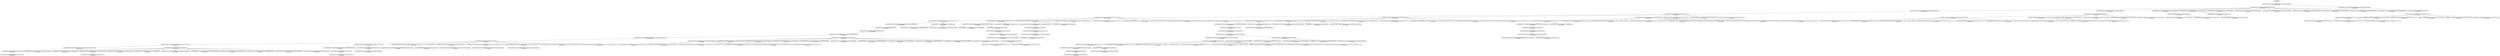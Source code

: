 digraph MCTS {
  node [shape=box, style=rounded];
  0 [label="ROOT
N=300, Q=0.878"];
  1 [label="ComputePathToState#1.ComputePathToState.named_state=gp7_detect_arucomarker
N=300, Q=0.878"];
  2 [label="ComputePathToState#1.ComputePathToState.planning_pipeline=ompl
N=287, Q=0.880"];
  3 [label="ComputePathToState#1.ComputePathToState.planner_id=BKPIECEkConfigDefault
N=255, Q=0.884"];
  4 [label="YaskawaGripperCommand#1.YaskawaGripperCommand.position=0.0
N=254, Q=0.883"];
  5 [label="UpdatePose#1.UpdatePose.update_relative_pose=0.0;0.0;0.115;0.0;0.0;0.0;0.0
N=187, Q=0.886"];
  6 [label="SetPathConstraints#1.SetPathConstraints.joint_constraints=joint_1_s,0.0,0.1,0.1,1.0
N=164, Q=0.889"];
  7 [label="ComputePathToPose#1.ComputePathToPose.planning_pipeline=pilz_industrial_motion_planner
N=159, Q=0.895"];
  8 [label="ComputePathToPose#1.ComputePathToPose.planner_id=PTP
N=158, Q=0.895"];
  9 [label="YaskawaGripperCommand#2.YaskawaGripperCommand.position=0.365
N=157, Q=0.895"];
  10 [label="ComputePathToState#2.ComputePathToState.named_state=gp7_detect_arucomarker
N=156, Q=0.895"];
  11 [label="ComputePathToState#2.ComputePathToState.planning_pipeline=pilz_industrial_motion_planner
N=137, Q=0.901"];
  12 [label="ComputePathToState#2.ComputePathToState.planner_id=PTP
N=136, Q=0.901"];
  13 [label="SetPathConstraints#2.SetPathConstraints.joint_constraints=joint_1_s,0.0,0.1,0.1,1.0
N=115, Q=0.901"];
  14 [label="ComputePathToPose#2.ComputePathToPose.planning_pipeline=pilz_industrial_motion_planner
N=100, Q=0.910"];
  15 [label="ComputePathToPose#2.ComputePathToPose.planner_id=PTP
N=99, Q=0.910"];
  16 [label="YaskawaGripperCommand#3.YaskawaGripperCommand.position=0.0
N=98, Q=0.910"];
  17 [label="ComputePathToPose#2.ComputePathToPose.planning_pipeline=ompl
N=14, Q=0.838"];
  18 [label="ComputePathToPose#2.ComputePathToPose.planner_id=BKPIECEkConfigDefault
N=1, Q=0.811"];
  19 [label="ComputePathToPose#2.ComputePathToPose.planner_id=SBLkConfigDefault
N=1, Q=0.838"];
  20 [label="ComputePathToPose#2.ComputePathToPose.planner_id=RRTstarkConfigDefault
N=3, Q=0.915"];
  21 [label="YaskawaGripperCommand#3.YaskawaGripperCommand.position=0.0
N=2, Q=0.915"];
  22 [label="ComputePathToPose#2.ComputePathToPose.planner_id=ESTkConfigDefault
N=1, Q=0.772"];
  23 [label="ComputePathToPose#2.ComputePathToPose.planner_id=RRTkConfigDefault
N=1, Q=0.842"];
  24 [label="ComputePathToPose#2.ComputePathToPose.planner_id=RRTConnectkConfigDefault
N=1, Q=0.898"];
  25 [label="ComputePathToPose#2.ComputePathToPose.planner_id=PRMstarkConfigDefault
N=1, Q=0.858"];
  26 [label="ComputePathToPose#2.ComputePathToPose.planner_id=PRMkConfigDefault
N=1, Q=0.761"];
  27 [label="ComputePathToPose#2.ComputePathToPose.planner_id=LBKPIECEkConfigDefault
N=1, Q=0.747"];
  28 [label="ComputePathToPose#2.ComputePathToPose.planner_id=KPIECEkConfigDefault
N=1, Q=0.756"];
  29 [label="ComputePathToPose#2.ComputePathToPose.planner_id=TRRTkConfigDefault
N=1, Q=0.887"];
  30 [label="SetPathConstraints#2.SetPathConstraints.joint_constraints=joint_3_s,0.0,0.1,0.1,1.0
N=9, Q=0.892"];
  31 [label="ComputePathToPose#2.ComputePathToPose.planning_pipeline=pilz_industrial_motion_planner
N=6, Q=0.911"];
  32 [label="ComputePathToPose#2.ComputePathToPose.planner_id=PTP
N=5, Q=0.911"];
  33 [label="YaskawaGripperCommand#3.YaskawaGripperCommand.position=0.0
N=4, Q=0.911"];
  34 [label="ComputePathToPose#2.ComputePathToPose.planning_pipeline=ompl
N=2, Q=0.824"];
  35 [label="ComputePathToPose#2.ComputePathToPose.planner_id=BKPIECEkConfigDefault
N=1, Q=0.824"];
  36 [label="SetPathConstraints#2.SetPathConstraints.joint_constraints=joint_1_s,0.0,0.1,0.1,1.0;joint_3_s,0.0,0.1,0.1,1.0;joint_5_s,0.0,0.1,0.1,1.0
N=3, Q=0.902"];
  37 [label="ComputePathToPose#2.ComputePathToPose.planning_pipeline=pilz_industrial_motion_planner
N=1, Q=0.908"];
  38 [label="ComputePathToPose#2.ComputePathToPose.planning_pipeline=ompl
N=1, Q=0.890"];
  39 [label="SetPathConstraints#2.SetPathConstraints.joint_constraints=joint_5_s,0.0,0.1,0.1,1.0
N=2, Q=0.907"];
  40 [label="ComputePathToPose#2.ComputePathToPose.planning_pipeline=pilz_industrial_motion_planner
N=1, Q=0.907"];
  41 [label="SetPathConstraints#2.SetPathConstraints.joint_constraints=joint_3_s,0.0,0.1,0.1,1.0;joint_6_s,0.0,0.1,0.1,1.0
N=2, Q=0.910"];
  42 [label="ComputePathToPose#2.ComputePathToPose.planning_pipeline=pilz_industrial_motion_planner
N=1, Q=0.910"];
  43 [label="SetPathConstraints#2.SetPathConstraints.joint_constraints=joint_1_s,0.0,0.1,0.1,1.0;joint_5_s,0.0,0.1,0.1,1.0
N=2, Q=0.912"];
  44 [label="ComputePathToPose#2.ComputePathToPose.planning_pipeline=pilz_industrial_motion_planner
N=1, Q=0.912"];
  45 [label="SetPathConstraints#2.SetPathConstraints.joint_constraints=joint_3_s,0.0,0.1,0.1,1.0;joint_5_s,0.0,0.1,0.1,1.0
N=1, Q=0.910"];
  46 [label="SetPathConstraints#2.SetPathConstraints.joint_constraints=joint_1_s,0.0,0.1,0.1,1.0;joint_3_s,0.0,0.1,0.1,1.0
N=1, Q=0.910"];
  47 [label="ComputePathToState#2.ComputePathToState.planning_pipeline=ompl
N=18, Q=0.849"];
  48 [label="ComputePathToState#2.ComputePathToState.planner_id=RRTstarkConfigDefault
N=6, Q=0.894"];
  49 [label="SetPathConstraints#2.SetPathConstraints.joint_constraints=joint_1_s,0.0,0.1,0.1,1.0
N=1, Q=0.912"];
  50 [label="SetPathConstraints#2.SetPathConstraints.joint_constraints=joint_3_s,0.0,0.1,0.1,1.0
N=1, Q=0.841"];
  51 [label="SetPathConstraints#2.SetPathConstraints.joint_constraints=joint_1_s,0.0,0.1,0.1,1.0;joint_3_s,0.0,0.1,0.1,1.0;joint_5_s,0.0,0.1,0.1,1.0
N=1, Q=0.911"];
  52 [label="SetPathConstraints#2.SetPathConstraints.joint_constraints=joint_5_s,0.0,0.1,0.1,1.0
N=1, Q=0.907"];
  53 [label="SetPathConstraints#2.SetPathConstraints.joint_constraints=joint_3_s,0.0,0.1,0.1,1.0;joint_6_s,0.0,0.1,0.1,1.0
N=1, Q=0.882"];
  54 [label="ComputePathToState#2.ComputePathToState.planner_id=PRMstarkConfigDefault
N=2, Q=0.910"];
  55 [label="SetPathConstraints#2.SetPathConstraints.joint_constraints=joint_1_s,0.0,0.1,0.1,1.0
N=1, Q=0.910"];
  56 [label="ComputePathToState#2.ComputePathToState.planner_id=PRMkConfigDefault
N=1, Q=0.912"];
  57 [label="ComputePathToState#2.ComputePathToState.planner_id=ESTkConfigDefault
N=1, Q=0.877"];
  58 [label="ComputePathToState#2.ComputePathToState.planner_id=RRTConnectkConfigDefault
N=1, Q=0.909"];
  59 [label="ComputePathToState#2.ComputePathToState.planner_id=RRTkConfigDefault
N=1, Q=0.848"];
  60 [label="ComputePathToState#2.ComputePathToState.planner_id=LBKPIECEkConfigDefault
N=1, Q=0.910"];
  61 [label="ComputePathToState#2.ComputePathToState.planner_id=SBLkConfigDefault
N=1, Q=0.907"];
  62 [label="ComputePathToState#2.ComputePathToState.planner_id=BKPIECEkConfigDefault
N=1, Q=0.907"];
  63 [label="ComputePathToState#2.ComputePathToState.planner_id=KPIECEkConfigDefault
N=1, Q=0.909"];
  64 [label="ComputePathToState#2.ComputePathToState.planner_id=TRRTkConfigDefault
N=1, Q=0.000"];
  65 [label="ComputePathToPose#1.ComputePathToPose.planning_pipeline=ompl
N=4, Q=0.638"];
  66 [label="ComputePathToPose#1.ComputePathToPose.planner_id=BKPIECEkConfigDefault
N=1, Q=0.739"];
  67 [label="ComputePathToPose#1.ComputePathToPose.planner_id=RRTConnectkConfigDefault
N=1, Q=0.774"];
  68 [label="ComputePathToPose#1.ComputePathToPose.planner_id=RRTkConfigDefault
N=1, Q=0.300"];
  69 [label="SetPathConstraints#1.SetPathConstraints.joint_constraints=joint_3_s,0.0,0.1,0.1,1.0
N=11, Q=0.826"];
  70 [label="ComputePathToPose#1.ComputePathToPose.planning_pipeline=pilz_industrial_motion_planner
N=9, Q=0.809"];
  71 [label="ComputePathToPose#1.ComputePathToPose.planner_id=PTP
N=8, Q=0.796"];
  72 [label="YaskawaGripperCommand#2.YaskawaGripperCommand.position=0.365
N=7, Q=0.780"];
  73 [label="ComputePathToState#2.ComputePathToState.named_state=gp7_detect_arucomarker
N=6, Q=0.759"];
  74 [label="ComputePathToState#2.ComputePathToState.planning_pipeline=pilz_industrial_motion_planner
N=4, Q=0.682"];
  75 [label="ComputePathToState#2.ComputePathToState.planner_id=PTP
N=3, Q=0.606"];
  76 [label="SetPathConstraints#2.SetPathConstraints.joint_constraints=joint_1_s,0.0,0.1,0.1,1.0
N=1, Q=0.909"];
  77 [label="SetPathConstraints#2.SetPathConstraints.joint_constraints=joint_3_s,0.0,0.1,0.1,1.0
N=1, Q=0.000"];
  78 [label="ComputePathToState#2.ComputePathToState.planning_pipeline=ompl
N=1, Q=0.914"];
  79 [label="ComputePathToPose#1.ComputePathToPose.planning_pipeline=ompl
N=1, Q=0.897"];
  80 [label="SetPathConstraints#1.SetPathConstraints.joint_constraints=joint_1_s,0.0,0.1,0.1,1.0;joint_5_s,0.0,0.1,0.1,1.0
N=6, Q=0.887"];
  81 [label="ComputePathToPose#1.ComputePathToPose.planning_pipeline=pilz_industrial_motion_planner
N=4, Q=0.910"];
  82 [label="ComputePathToPose#1.ComputePathToPose.planner_id=PTP
N=3, Q=0.910"];
  83 [label="YaskawaGripperCommand#2.YaskawaGripperCommand.position=0.365
N=2, Q=0.910"];
  84 [label="ComputePathToState#2.ComputePathToState.named_state=gp7_detect_arucomarker
N=1, Q=0.910"];
  85 [label="ComputePathToPose#1.ComputePathToPose.planning_pipeline=ompl
N=1, Q=0.773"];
  86 [label="SetPathConstraints#1.SetPathConstraints.joint_constraints=joint_3_s,0.0,0.1,0.1,1.0;joint_6_s,0.0,0.1,0.1,1.0
N=1, Q=0.906"];
  87 [label="SetPathConstraints#1.SetPathConstraints.joint_constraints=joint_5_s,0.0,0.1,0.1,1.0
N=1, Q=0.911"];
  88 [label="SetPathConstraints#1.SetPathConstraints.joint_constraints=joint_1_s,0.0,0.1,0.1,1.0;joint_3_s,0.0,0.1,0.1,1.0;joint_5_s,0.0,0.1,0.1,1.0
N=1, Q=0.911"];
  89 [label="SetPathConstraints#1.SetPathConstraints.joint_constraints=joint_1_s,0.0,0.1,0.1,1.0;joint_3_s,0.0,0.1,0.1,1.0
N=1, Q=0.909"];
  90 [label="SetPathConstraints#1.SetPathConstraints.joint_constraints=joint_3_s,0.0,0.1,0.1,1.0;joint_5_s,0.0,0.1,0.1,1.0
N=1, Q=0.905"];
  91 [label="UpdatePose#1.UpdatePose.update_relative_pose=0.0;0.0;0.14;0.0;0.0;0.0;0.0
N=47, Q=0.883"];
  92 [label="SetPathConstraints#1.SetPathConstraints.joint_constraints=joint_1_s,0.0,0.1,0.1,1.0
N=36, Q=0.903"];
  93 [label="ComputePathToPose#1.ComputePathToPose.planning_pipeline=pilz_industrial_motion_planner
N=33, Q=0.911"];
  94 [label="ComputePathToPose#1.ComputePathToPose.planner_id=PTP
N=32, Q=0.911"];
  95 [label="YaskawaGripperCommand#2.YaskawaGripperCommand.position=0.365
N=31, Q=0.911"];
  96 [label="ComputePathToState#2.ComputePathToState.named_state=gp7_detect_arucomarker
N=30, Q=0.911"];
  97 [label="ComputePathToState#2.ComputePathToState.planning_pipeline=pilz_industrial_motion_planner
N=23, Q=0.908"];
  98 [label="ComputePathToState#2.ComputePathToState.planner_id=PTP
N=22, Q=0.908"];
  99 [label="SetPathConstraints#2.SetPathConstraints.joint_constraints=joint_1_s,0.0,0.1,0.1,1.0
N=14, Q=0.909"];
  100 [label="ComputePathToPose#2.ComputePathToPose.planning_pipeline=pilz_industrial_motion_planner
N=11, Q=0.918"];
  101 [label="ComputePathToPose#2.ComputePathToPose.planner_id=PTP
N=10, Q=0.918"];
  102 [label="YaskawaGripperCommand#3.YaskawaGripperCommand.position=0.0
N=9, Q=0.918"];
  103 [label="ComputePathToPose#2.ComputePathToPose.planning_pipeline=ompl
N=2, Q=0.855"];
  104 [label="ComputePathToPose#2.ComputePathToPose.planner_id=BKPIECEkConfigDefault
N=1, Q=0.855"];
  105 [label="SetPathConstraints#2.SetPathConstraints.joint_constraints=joint_3_s,0.0,0.1,0.1,1.0
N=1, Q=0.913"];
  106 [label="SetPathConstraints#2.SetPathConstraints.joint_constraints=joint_1_s,0.0,0.1,0.1,1.0;joint_3_s,0.0,0.1,0.1,1.0;joint_5_s,0.0,0.1,0.1,1.0
N=1, Q=0.854"];
  107 [label="SetPathConstraints#2.SetPathConstraints.joint_constraints=joint_5_s,0.0,0.1,0.1,1.0
N=1, Q=0.892"];
  108 [label="SetPathConstraints#2.SetPathConstraints.joint_constraints=joint_3_s,0.0,0.1,0.1,1.0;joint_6_s,0.0,0.1,0.1,1.0
N=1, Q=0.917"];
  109 [label="SetPathConstraints#2.SetPathConstraints.joint_constraints=joint_1_s,0.0,0.1,0.1,1.0;joint_5_s,0.0,0.1,0.1,1.0
N=1, Q=0.918"];
  110 [label="SetPathConstraints#2.SetPathConstraints.joint_constraints=joint_3_s,0.0,0.1,0.1,1.0;joint_5_s,0.0,0.1,0.1,1.0
N=1, Q=0.918"];
  111 [label="SetPathConstraints#2.SetPathConstraints.joint_constraints=joint_1_s,0.0,0.1,0.1,1.0;joint_3_s,0.0,0.1,0.1,1.0
N=1, Q=0.915"];
  112 [label="ComputePathToState#2.ComputePathToState.planning_pipeline=ompl
N=6, Q=0.919"];
  113 [label="ComputePathToState#2.ComputePathToState.planner_id=RRTstarkConfigDefault
N=1, Q=0.921"];
  114 [label="ComputePathToState#2.ComputePathToState.planner_id=PRMstarkConfigDefault
N=1, Q=0.922"];
  115 [label="ComputePathToState#2.ComputePathToState.planner_id=PRMkConfigDefault
N=1, Q=0.918"];
  116 [label="ComputePathToState#2.ComputePathToState.planner_id=ESTkConfigDefault
N=1, Q=0.919"];
  117 [label="ComputePathToState#2.ComputePathToState.planner_id=RRTConnectkConfigDefault
N=1, Q=0.916"];
  118 [label="ComputePathToPose#1.ComputePathToPose.planning_pipeline=ompl
N=2, Q=0.756"];
  119 [label="ComputePathToPose#1.ComputePathToPose.planner_id=BKPIECEkConfigDefault
N=1, Q=0.756"];
  120 [label="SetPathConstraints#1.SetPathConstraints.joint_constraints=joint_3_s,0.0,0.1,0.1,1.0
N=3, Q=0.712"];
  121 [label="ComputePathToPose#1.ComputePathToPose.planning_pipeline=pilz_industrial_motion_planner
N=1, Q=0.918"];
  122 [label="ComputePathToPose#1.ComputePathToPose.planning_pipeline=ompl
N=1, Q=0.300"];
  123 [label="SetPathConstraints#1.SetPathConstraints.joint_constraints=joint_1_s,0.0,0.1,0.1,1.0;joint_5_s,0.0,0.1,0.1,1.0
N=2, Q=0.917"];
  124 [label="ComputePathToPose#1.ComputePathToPose.planning_pipeline=pilz_industrial_motion_planner
N=1, Q=0.917"];
  125 [label="SetPathConstraints#1.SetPathConstraints.joint_constraints=joint_3_s,0.0,0.1,0.1,1.0;joint_6_s,0.0,0.1,0.1,1.0
N=1, Q=0.919"];
  126 [label="SetPathConstraints#1.SetPathConstraints.joint_constraints=joint_5_s,0.0,0.1,0.1,1.0
N=1, Q=0.428"];
  127 [label="SetPathConstraints#1.SetPathConstraints.joint_constraints=joint_1_s,0.0,0.1,0.1,1.0;joint_3_s,0.0,0.1,0.1,1.0;joint_5_s,0.0,0.1,0.1,1.0
N=1, Q=0.914"];
  128 [label="SetPathConstraints#1.SetPathConstraints.joint_constraints=joint_1_s,0.0,0.1,0.1,1.0;joint_3_s,0.0,0.1,0.1,1.0
N=1, Q=0.915"];
  129 [label="SetPathConstraints#1.SetPathConstraints.joint_constraints=joint_3_s,0.0,0.1,0.1,1.0;joint_5_s,0.0,0.1,0.1,1.0
N=1, Q=0.917"];
  130 [label="UpdatePose#1.UpdatePose.update_relative_pose=0.0;0.0;0.12;0.0;0.0;0.0;0.0
N=16, Q=0.878"];
  131 [label="SetPathConstraints#1.SetPathConstraints.joint_constraints=joint_1_s,0.0,0.1,0.1,1.0
N=8, Q=0.848"];
  132 [label="ComputePathToPose#1.ComputePathToPose.planning_pipeline=pilz_industrial_motion_planner
N=6, Q=0.829"];
  133 [label="ComputePathToPose#1.ComputePathToPose.planner_id=PTP
N=5, Q=0.813"];
  134 [label="YaskawaGripperCommand#2.YaskawaGripperCommand.position=0.365
N=4, Q=0.788"];
  135 [label="ComputePathToState#2.ComputePathToState.named_state=gp7_detect_arucomarker
N=3, Q=0.748"];
  136 [label="ComputePathToState#2.ComputePathToState.planning_pipeline=pilz_industrial_motion_planner
N=1, Q=0.909"];
  137 [label="ComputePathToState#2.ComputePathToState.planning_pipeline=ompl
N=1, Q=0.425"];
  138 [label="ComputePathToPose#1.ComputePathToPose.planning_pipeline=ompl
N=1, Q=0.903"];
  139 [label="SetPathConstraints#1.SetPathConstraints.joint_constraints=joint_3_s,0.0,0.1,0.1,1.0
N=1, Q=0.909"];
  140 [label="SetPathConstraints#1.SetPathConstraints.joint_constraints=joint_1_s,0.0,0.1,0.1,1.0;joint_5_s,0.0,0.1,0.1,1.0
N=1, Q=0.909"];
  141 [label="SetPathConstraints#1.SetPathConstraints.joint_constraints=joint_3_s,0.0,0.1,0.1,1.0;joint_6_s,0.0,0.1,0.1,1.0
N=1, Q=0.912"];
  142 [label="SetPathConstraints#1.SetPathConstraints.joint_constraints=joint_5_s,0.0,0.1,0.1,1.0
N=1, Q=0.911"];
  143 [label="SetPathConstraints#1.SetPathConstraints.joint_constraints=joint_1_s,0.0,0.1,0.1,1.0;joint_3_s,0.0,0.1,0.1,1.0;joint_5_s,0.0,0.1,0.1,1.0
N=1, Q=0.903"];
  144 [label="SetPathConstraints#1.SetPathConstraints.joint_constraints=joint_1_s,0.0,0.1,0.1,1.0;joint_3_s,0.0,0.1,0.1,1.0
N=1, Q=0.908"];
  145 [label="SetPathConstraints#1.SetPathConstraints.joint_constraints=joint_3_s,0.0,0.1,0.1,1.0;joint_5_s,0.0,0.1,0.1,1.0
N=1, Q=0.906"];
  146 [label="UpdatePose#1.UpdatePose.update_relative_pose=0.0;0.0;0.13;0.0;0.0;0.0;0.0
N=1, Q=0.915"];
  147 [label="UpdatePose#1.UpdatePose.update_relative_pose=0.0;0.0;0.125;0.0;0.0;0.0;0.0
N=1, Q=0.425"];
  148 [label="UpdatePose#1.UpdatePose.update_relative_pose=0.0;0.0;0.15;0.0;0.0;0.0;0.0
N=1, Q=0.922"];
  149 [label="ComputePathToState#1.ComputePathToState.planner_id=PRMstarkConfigDefault
N=17, Q=0.916"];
  150 [label="YaskawaGripperCommand#1.YaskawaGripperCommand.position=0.0
N=16, Q=0.917"];
  151 [label="UpdatePose#1.UpdatePose.update_relative_pose=0.0;0.0;0.115;0.0;0.0;0.0;0.0
N=8, Q=0.909"];
  152 [label="SetPathConstraints#1.SetPathConstraints.joint_constraints=joint_1_s,0.0,0.1,0.1,1.0
N=1, Q=0.908"];
  153 [label="SetPathConstraints#1.SetPathConstraints.joint_constraints=joint_3_s,0.0,0.1,0.1,1.0
N=1, Q=0.909"];
  154 [label="SetPathConstraints#1.SetPathConstraints.joint_constraints=joint_1_s,0.0,0.1,0.1,1.0;joint_5_s,0.0,0.1,0.1,1.0
N=1, Q=0.910"];
  155 [label="SetPathConstraints#1.SetPathConstraints.joint_constraints=joint_3_s,0.0,0.1,0.1,1.0;joint_6_s,0.0,0.1,0.1,1.0
N=1, Q=0.907"];
  156 [label="SetPathConstraints#1.SetPathConstraints.joint_constraints=joint_5_s,0.0,0.1,0.1,1.0
N=1, Q=0.910"];
  157 [label="SetPathConstraints#1.SetPathConstraints.joint_constraints=joint_1_s,0.0,0.1,0.1,1.0;joint_3_s,0.0,0.1,0.1,1.0;joint_5_s,0.0,0.1,0.1,1.0
N=1, Q=0.911"];
  158 [label="SetPathConstraints#1.SetPathConstraints.joint_constraints=joint_1_s,0.0,0.1,0.1,1.0;joint_3_s,0.0,0.1,0.1,1.0
N=1, Q=0.905"];
  159 [label="UpdatePose#1.UpdatePose.update_relative_pose=0.0;0.0;0.14;0.0;0.0;0.0;0.0
N=3, Q=0.916"];
  160 [label="SetPathConstraints#1.SetPathConstraints.joint_constraints=joint_1_s,0.0,0.1,0.1,1.0
N=1, Q=0.918"];
  161 [label="SetPathConstraints#1.SetPathConstraints.joint_constraints=joint_3_s,0.0,0.1,0.1,1.0
N=1, Q=0.911"];
  162 [label="UpdatePose#1.UpdatePose.update_relative_pose=0.0;0.0;0.12;0.0;0.0;0.0;0.0
N=1, Q=0.987"];
  163 [label="UpdatePose#1.UpdatePose.update_relative_pose=0.0;0.0;0.13;0.0;0.0;0.0;0.0
N=1, Q=0.917"];
  164 [label="UpdatePose#1.UpdatePose.update_relative_pose=0.0;0.0;0.125;0.0;0.0;0.0;0.0
N=1, Q=0.915"];
  165 [label="UpdatePose#1.UpdatePose.update_relative_pose=0.0;0.0;0.15;0.0;0.0;0.0;0.0
N=1, Q=0.922"];
  166 [label="ComputePathToState#1.ComputePathToState.planner_id=RRTkConfigDefault
N=4, Q=0.911"];
  167 [label="YaskawaGripperCommand#1.YaskawaGripperCommand.position=0.0
N=3, Q=0.911"];
  168 [label="UpdatePose#1.UpdatePose.update_relative_pose=0.0;0.0;0.115;0.0;0.0;0.0;0.0
N=1, Q=0.910"];
  169 [label="UpdatePose#1.UpdatePose.update_relative_pose=0.0;0.0;0.14;0.0;0.0;0.0;0.0
N=1, Q=0.914"];
  170 [label="ComputePathToState#1.ComputePathToState.planner_id=SBLkConfigDefault
N=3, Q=0.987"];
  171 [label="YaskawaGripperCommand#1.YaskawaGripperCommand.position=0.0
N=2, Q=0.987"];
  172 [label="UpdatePose#1.UpdatePose.update_relative_pose=0.0;0.0;0.115;0.0;0.0;0.0;0.0
N=1, Q=0.987"];
  173 [label="ComputePathToState#1.ComputePathToState.planner_id=PRMkConfigDefault
N=1, Q=0.910"];
  174 [label="ComputePathToState#1.ComputePathToState.planner_id=TRRTkConfigDefault
N=1, Q=0.910"];
  175 [label="ComputePathToState#1.ComputePathToState.planner_id=RRTConnectkConfigDefault
N=1, Q=0.912"];
  176 [label="ComputePathToState#1.ComputePathToState.planner_id=LBKPIECEkConfigDefault
N=1, Q=0.909"];
  177 [label="ComputePathToState#1.ComputePathToState.planner_id=ESTkConfigDefault
N=1, Q=0.421"];
  178 [label="ComputePathToState#1.ComputePathToState.planner_id=KPIECEkConfigDefault
N=1, Q=0.000"];
  179 [label="ComputePathToState#1.ComputePathToState.planner_id=RRTstarkConfigDefault
N=1, Q=0.000"];
  180 [label="ComputePathToState#1.ComputePathToState.planning_pipeline=pilz_industrial_motion_planner
N=12, Q=0.847"];
  181 [label="ComputePathToState#1.ComputePathToState.planner_id=PTP
N=11, Q=0.838"];
  182 [label="YaskawaGripperCommand#1.YaskawaGripperCommand.position=0.0
N=10, Q=0.827"];
  183 [label="UpdatePose#1.UpdatePose.update_relative_pose=0.0;0.0;0.115;0.0;0.0;0.0;0.0
N=4, Q=0.702"];
  184 [label="SetPathConstraints#1.SetPathConstraints.joint_constraints=joint_1_s,0.0,0.1,0.1,1.0
N=1, Q=0.948"];
  185 [label="SetPathConstraints#1.SetPathConstraints.joint_constraints=joint_3_s,0.0,0.1,0.1,1.0
N=1, Q=0.911"];
  186 [label="SetPathConstraints#1.SetPathConstraints.joint_constraints=joint_1_s,0.0,0.1,0.1,1.0;joint_5_s,0.0,0.1,0.1,1.0
N=1, Q=0.000"];
  187 [label="UpdatePose#1.UpdatePose.update_relative_pose=0.0;0.0;0.14;0.0;0.0;0.0;0.0
N=1, Q=0.919"];
  188 [label="UpdatePose#1.UpdatePose.update_relative_pose=0.0;0.0;0.12;0.0;0.0;0.0;0.0
N=1, Q=0.909"];
  189 [label="UpdatePose#1.UpdatePose.update_relative_pose=0.0;0.0;0.13;0.0;0.0;0.0;0.0
N=1, Q=0.886"];
  190 [label="UpdatePose#1.UpdatePose.update_relative_pose=0.0;0.0;0.125;0.0;0.0;0.0;0.0
N=1, Q=0.915"];
  191 [label="UpdatePose#1.UpdatePose.update_relative_pose=0.0;0.0;0.15;0.0;0.0;0.0;0.0
N=1, Q=0.886"];
  0 -> 1;
  1 -> 2;
  2 -> 3;
  3 -> 4;
  4 -> 5;
  5 -> 6;
  6 -> 7;
  7 -> 8;
  8 -> 9;
  9 -> 10;
  10 -> 11;
  11 -> 12;
  12 -> 13;
  13 -> 14;
  14 -> 15;
  15 -> 16;
  13 -> 17;
  17 -> 18;
  17 -> 19;
  17 -> 20;
  20 -> 21;
  17 -> 22;
  17 -> 23;
  17 -> 24;
  17 -> 25;
  17 -> 26;
  17 -> 27;
  17 -> 28;
  17 -> 29;
  12 -> 30;
  30 -> 31;
  31 -> 32;
  32 -> 33;
  30 -> 34;
  34 -> 35;
  12 -> 36;
  36 -> 37;
  36 -> 38;
  12 -> 39;
  39 -> 40;
  12 -> 41;
  41 -> 42;
  12 -> 43;
  43 -> 44;
  12 -> 45;
  12 -> 46;
  10 -> 47;
  47 -> 48;
  48 -> 49;
  48 -> 50;
  48 -> 51;
  48 -> 52;
  48 -> 53;
  47 -> 54;
  54 -> 55;
  47 -> 56;
  47 -> 57;
  47 -> 58;
  47 -> 59;
  47 -> 60;
  47 -> 61;
  47 -> 62;
  47 -> 63;
  47 -> 64;
  6 -> 65;
  65 -> 66;
  65 -> 67;
  65 -> 68;
  5 -> 69;
  69 -> 70;
  70 -> 71;
  71 -> 72;
  72 -> 73;
  73 -> 74;
  74 -> 75;
  75 -> 76;
  75 -> 77;
  73 -> 78;
  69 -> 79;
  5 -> 80;
  80 -> 81;
  81 -> 82;
  82 -> 83;
  83 -> 84;
  80 -> 85;
  5 -> 86;
  5 -> 87;
  5 -> 88;
  5 -> 89;
  5 -> 90;
  4 -> 91;
  91 -> 92;
  92 -> 93;
  93 -> 94;
  94 -> 95;
  95 -> 96;
  96 -> 97;
  97 -> 98;
  98 -> 99;
  99 -> 100;
  100 -> 101;
  101 -> 102;
  99 -> 103;
  103 -> 104;
  98 -> 105;
  98 -> 106;
  98 -> 107;
  98 -> 108;
  98 -> 109;
  98 -> 110;
  98 -> 111;
  96 -> 112;
  112 -> 113;
  112 -> 114;
  112 -> 115;
  112 -> 116;
  112 -> 117;
  92 -> 118;
  118 -> 119;
  91 -> 120;
  120 -> 121;
  120 -> 122;
  91 -> 123;
  123 -> 124;
  91 -> 125;
  91 -> 126;
  91 -> 127;
  91 -> 128;
  91 -> 129;
  4 -> 130;
  130 -> 131;
  131 -> 132;
  132 -> 133;
  133 -> 134;
  134 -> 135;
  135 -> 136;
  135 -> 137;
  131 -> 138;
  130 -> 139;
  130 -> 140;
  130 -> 141;
  130 -> 142;
  130 -> 143;
  130 -> 144;
  130 -> 145;
  4 -> 146;
  4 -> 147;
  4 -> 148;
  2 -> 149;
  149 -> 150;
  150 -> 151;
  151 -> 152;
  151 -> 153;
  151 -> 154;
  151 -> 155;
  151 -> 156;
  151 -> 157;
  151 -> 158;
  150 -> 159;
  159 -> 160;
  159 -> 161;
  150 -> 162;
  150 -> 163;
  150 -> 164;
  150 -> 165;
  2 -> 166;
  166 -> 167;
  167 -> 168;
  167 -> 169;
  2 -> 170;
  170 -> 171;
  171 -> 172;
  2 -> 173;
  2 -> 174;
  2 -> 175;
  2 -> 176;
  2 -> 177;
  2 -> 178;
  2 -> 179;
  1 -> 180;
  180 -> 181;
  181 -> 182;
  182 -> 183;
  183 -> 184;
  183 -> 185;
  183 -> 186;
  182 -> 187;
  182 -> 188;
  182 -> 189;
  182 -> 190;
  182 -> 191;
}
